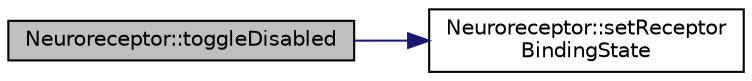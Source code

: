 digraph "Neuroreceptor::toggleDisabled"
{
  edge [fontname="Helvetica",fontsize="10",labelfontname="Helvetica",labelfontsize="10"];
  node [fontname="Helvetica",fontsize="10",shape=record];
  rankdir="LR";
  Node1 [label="Neuroreceptor::toggleDisabled",height=0.2,width=0.4,color="black", fillcolor="grey75", style="filled", fontcolor="black"];
  Node1 -> Node2 [color="midnightblue",fontsize="10",style="solid"];
  Node2 [label="Neuroreceptor::setReceptor\lBindingState",height=0.2,width=0.4,color="black", fillcolor="white", style="filled",URL="$class_neuroreceptor.html#a32bef96e557c57ec8f09bbe33bffc820"];
}
